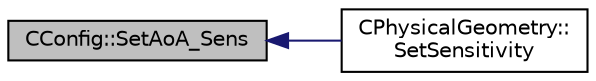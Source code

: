 digraph "CConfig::SetAoA_Sens"
{
  edge [fontname="Helvetica",fontsize="10",labelfontname="Helvetica",labelfontsize="10"];
  node [fontname="Helvetica",fontsize="10",shape=record];
  rankdir="LR";
  Node14283 [label="CConfig::SetAoA_Sens",height=0.2,width=0.4,color="black", fillcolor="grey75", style="filled", fontcolor="black"];
  Node14283 -> Node14284 [dir="back",color="midnightblue",fontsize="10",style="solid",fontname="Helvetica"];
  Node14284 [label="CPhysicalGeometry::\lSetSensitivity",height=0.2,width=0.4,color="black", fillcolor="white", style="filled",URL="$class_c_physical_geometry.html#a01b28fa420b3d1138aa8816453202a33",tooltip="Read the sensitivity from adjoint solution file and store it. "];
}
